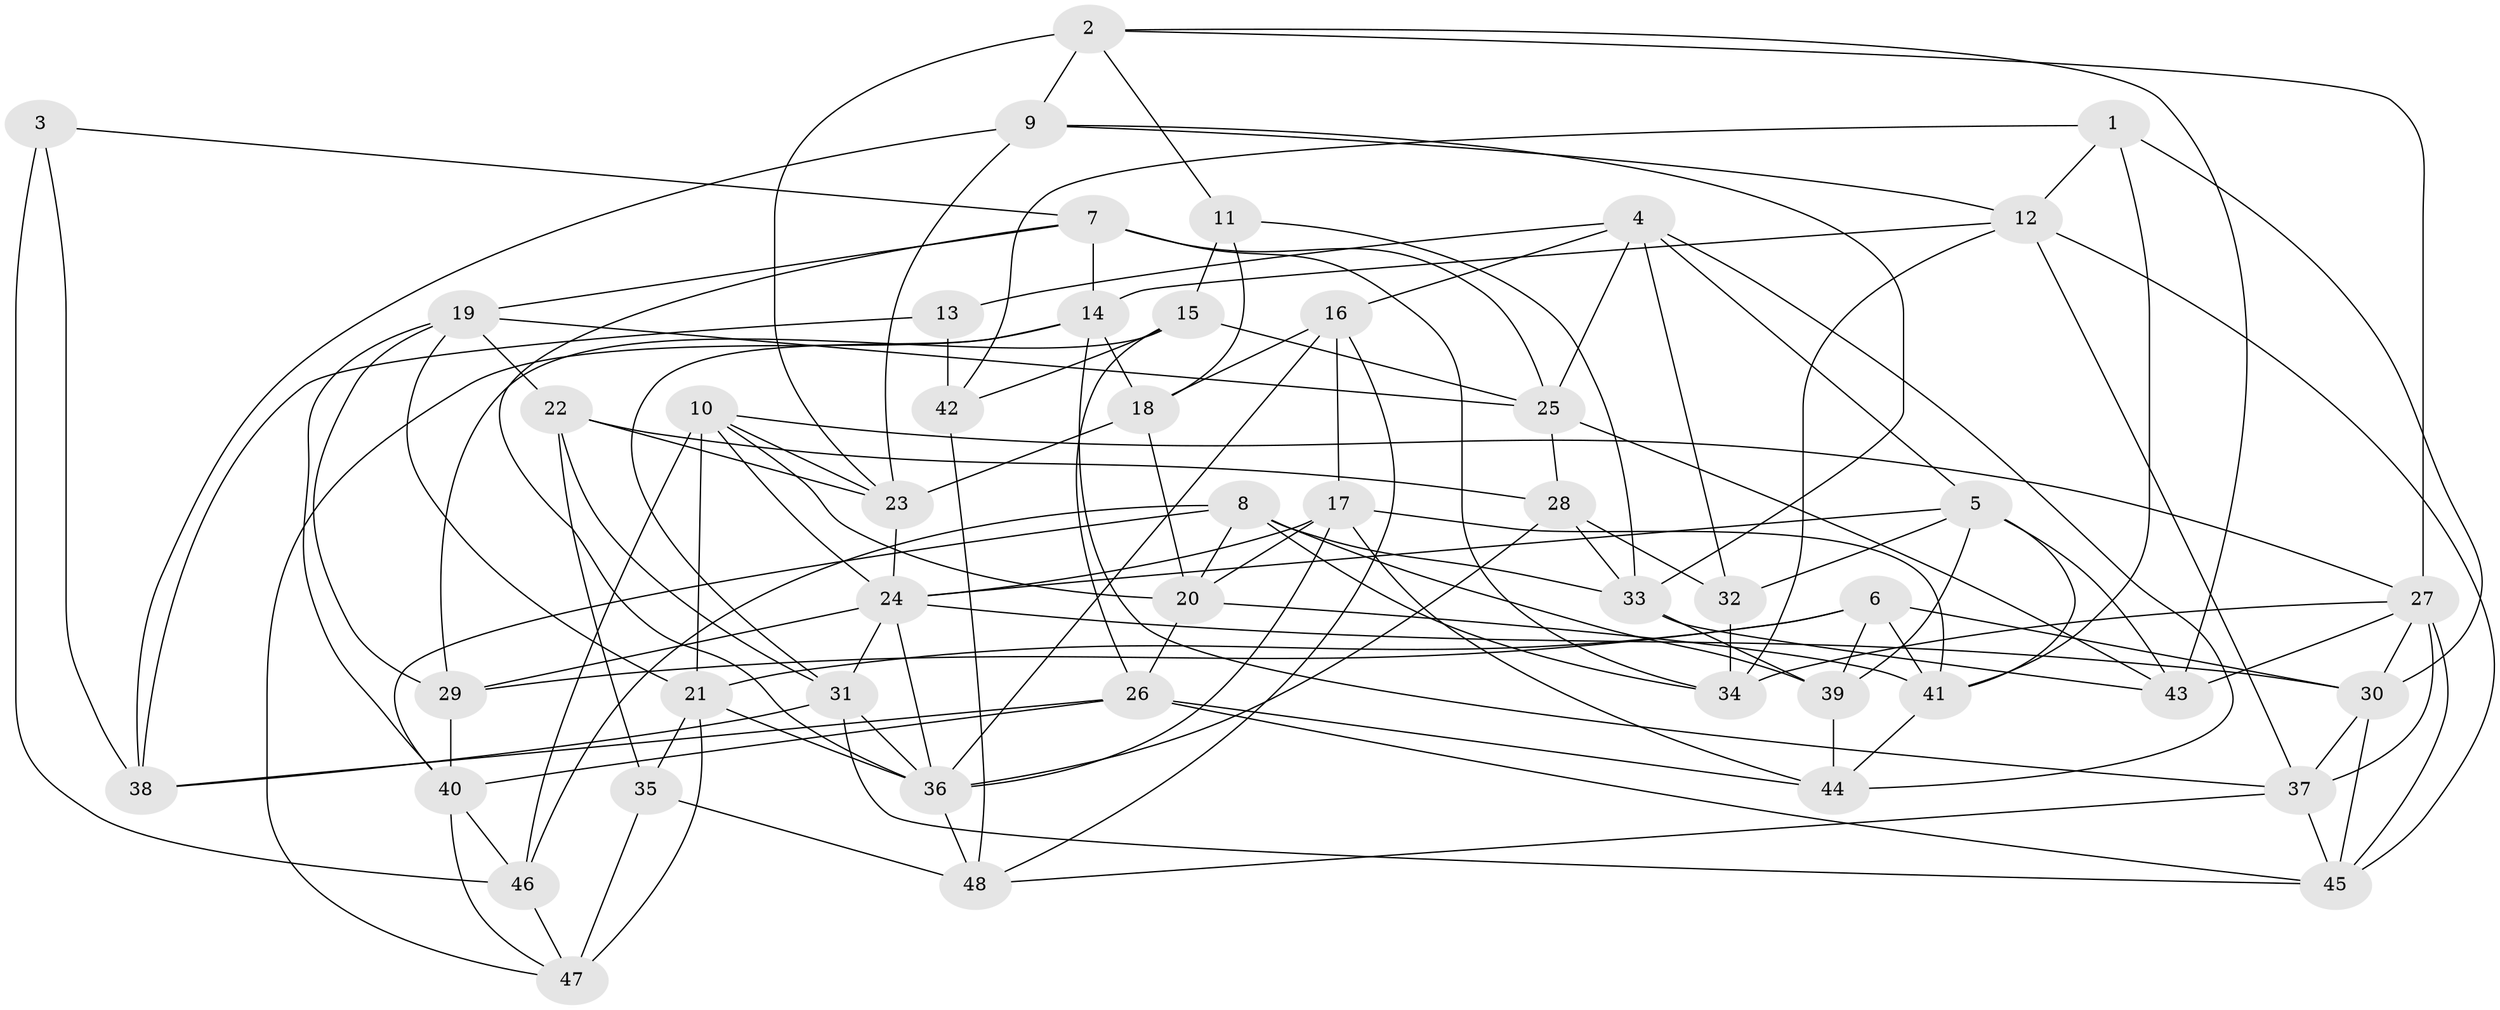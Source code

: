 // original degree distribution, {4: 1.0}
// Generated by graph-tools (version 1.1) at 2025/03/03/09/25 03:03:02]
// undirected, 48 vertices, 130 edges
graph export_dot {
graph [start="1"]
  node [color=gray90,style=filled];
  1;
  2;
  3;
  4;
  5;
  6;
  7;
  8;
  9;
  10;
  11;
  12;
  13;
  14;
  15;
  16;
  17;
  18;
  19;
  20;
  21;
  22;
  23;
  24;
  25;
  26;
  27;
  28;
  29;
  30;
  31;
  32;
  33;
  34;
  35;
  36;
  37;
  38;
  39;
  40;
  41;
  42;
  43;
  44;
  45;
  46;
  47;
  48;
  1 -- 12 [weight=1.0];
  1 -- 30 [weight=1.0];
  1 -- 41 [weight=1.0];
  1 -- 42 [weight=1.0];
  2 -- 9 [weight=1.0];
  2 -- 11 [weight=1.0];
  2 -- 23 [weight=2.0];
  2 -- 27 [weight=1.0];
  2 -- 43 [weight=1.0];
  3 -- 7 [weight=1.0];
  3 -- 38 [weight=1.0];
  3 -- 46 [weight=2.0];
  4 -- 5 [weight=1.0];
  4 -- 13 [weight=1.0];
  4 -- 16 [weight=1.0];
  4 -- 25 [weight=1.0];
  4 -- 32 [weight=1.0];
  4 -- 44 [weight=1.0];
  5 -- 24 [weight=1.0];
  5 -- 32 [weight=1.0];
  5 -- 39 [weight=1.0];
  5 -- 41 [weight=1.0];
  5 -- 43 [weight=1.0];
  6 -- 21 [weight=1.0];
  6 -- 29 [weight=2.0];
  6 -- 30 [weight=1.0];
  6 -- 39 [weight=1.0];
  6 -- 41 [weight=1.0];
  7 -- 14 [weight=1.0];
  7 -- 19 [weight=1.0];
  7 -- 25 [weight=1.0];
  7 -- 34 [weight=1.0];
  7 -- 36 [weight=1.0];
  8 -- 20 [weight=1.0];
  8 -- 33 [weight=1.0];
  8 -- 34 [weight=1.0];
  8 -- 39 [weight=1.0];
  8 -- 40 [weight=1.0];
  8 -- 46 [weight=1.0];
  9 -- 12 [weight=1.0];
  9 -- 23 [weight=1.0];
  9 -- 33 [weight=1.0];
  9 -- 38 [weight=2.0];
  10 -- 20 [weight=1.0];
  10 -- 21 [weight=1.0];
  10 -- 23 [weight=1.0];
  10 -- 24 [weight=1.0];
  10 -- 27 [weight=1.0];
  10 -- 46 [weight=1.0];
  11 -- 15 [weight=1.0];
  11 -- 18 [weight=1.0];
  11 -- 33 [weight=1.0];
  12 -- 14 [weight=1.0];
  12 -- 34 [weight=1.0];
  12 -- 37 [weight=1.0];
  12 -- 45 [weight=1.0];
  13 -- 38 [weight=1.0];
  13 -- 42 [weight=2.0];
  14 -- 18 [weight=1.0];
  14 -- 31 [weight=1.0];
  14 -- 37 [weight=1.0];
  14 -- 47 [weight=1.0];
  15 -- 25 [weight=1.0];
  15 -- 26 [weight=1.0];
  15 -- 29 [weight=1.0];
  15 -- 42 [weight=2.0];
  16 -- 17 [weight=1.0];
  16 -- 18 [weight=2.0];
  16 -- 36 [weight=1.0];
  16 -- 48 [weight=1.0];
  17 -- 20 [weight=1.0];
  17 -- 24 [weight=1.0];
  17 -- 36 [weight=1.0];
  17 -- 41 [weight=1.0];
  17 -- 44 [weight=1.0];
  18 -- 20 [weight=1.0];
  18 -- 23 [weight=1.0];
  19 -- 21 [weight=1.0];
  19 -- 22 [weight=1.0];
  19 -- 25 [weight=1.0];
  19 -- 29 [weight=1.0];
  19 -- 40 [weight=1.0];
  20 -- 26 [weight=1.0];
  20 -- 41 [weight=1.0];
  21 -- 35 [weight=1.0];
  21 -- 36 [weight=1.0];
  21 -- 47 [weight=1.0];
  22 -- 23 [weight=2.0];
  22 -- 28 [weight=1.0];
  22 -- 31 [weight=1.0];
  22 -- 35 [weight=1.0];
  23 -- 24 [weight=1.0];
  24 -- 29 [weight=1.0];
  24 -- 30 [weight=1.0];
  24 -- 31 [weight=1.0];
  24 -- 36 [weight=1.0];
  25 -- 28 [weight=1.0];
  25 -- 43 [weight=1.0];
  26 -- 38 [weight=1.0];
  26 -- 40 [weight=1.0];
  26 -- 44 [weight=1.0];
  26 -- 45 [weight=1.0];
  27 -- 30 [weight=1.0];
  27 -- 34 [weight=1.0];
  27 -- 37 [weight=1.0];
  27 -- 43 [weight=2.0];
  27 -- 45 [weight=1.0];
  28 -- 32 [weight=2.0];
  28 -- 33 [weight=1.0];
  28 -- 36 [weight=1.0];
  29 -- 40 [weight=1.0];
  30 -- 37 [weight=1.0];
  30 -- 45 [weight=1.0];
  31 -- 36 [weight=1.0];
  31 -- 38 [weight=1.0];
  31 -- 45 [weight=1.0];
  32 -- 34 [weight=2.0];
  33 -- 39 [weight=1.0];
  33 -- 43 [weight=1.0];
  35 -- 47 [weight=2.0];
  35 -- 48 [weight=2.0];
  36 -- 48 [weight=1.0];
  37 -- 45 [weight=1.0];
  37 -- 48 [weight=1.0];
  39 -- 44 [weight=2.0];
  40 -- 46 [weight=1.0];
  40 -- 47 [weight=1.0];
  41 -- 44 [weight=1.0];
  42 -- 48 [weight=1.0];
  46 -- 47 [weight=1.0];
}
